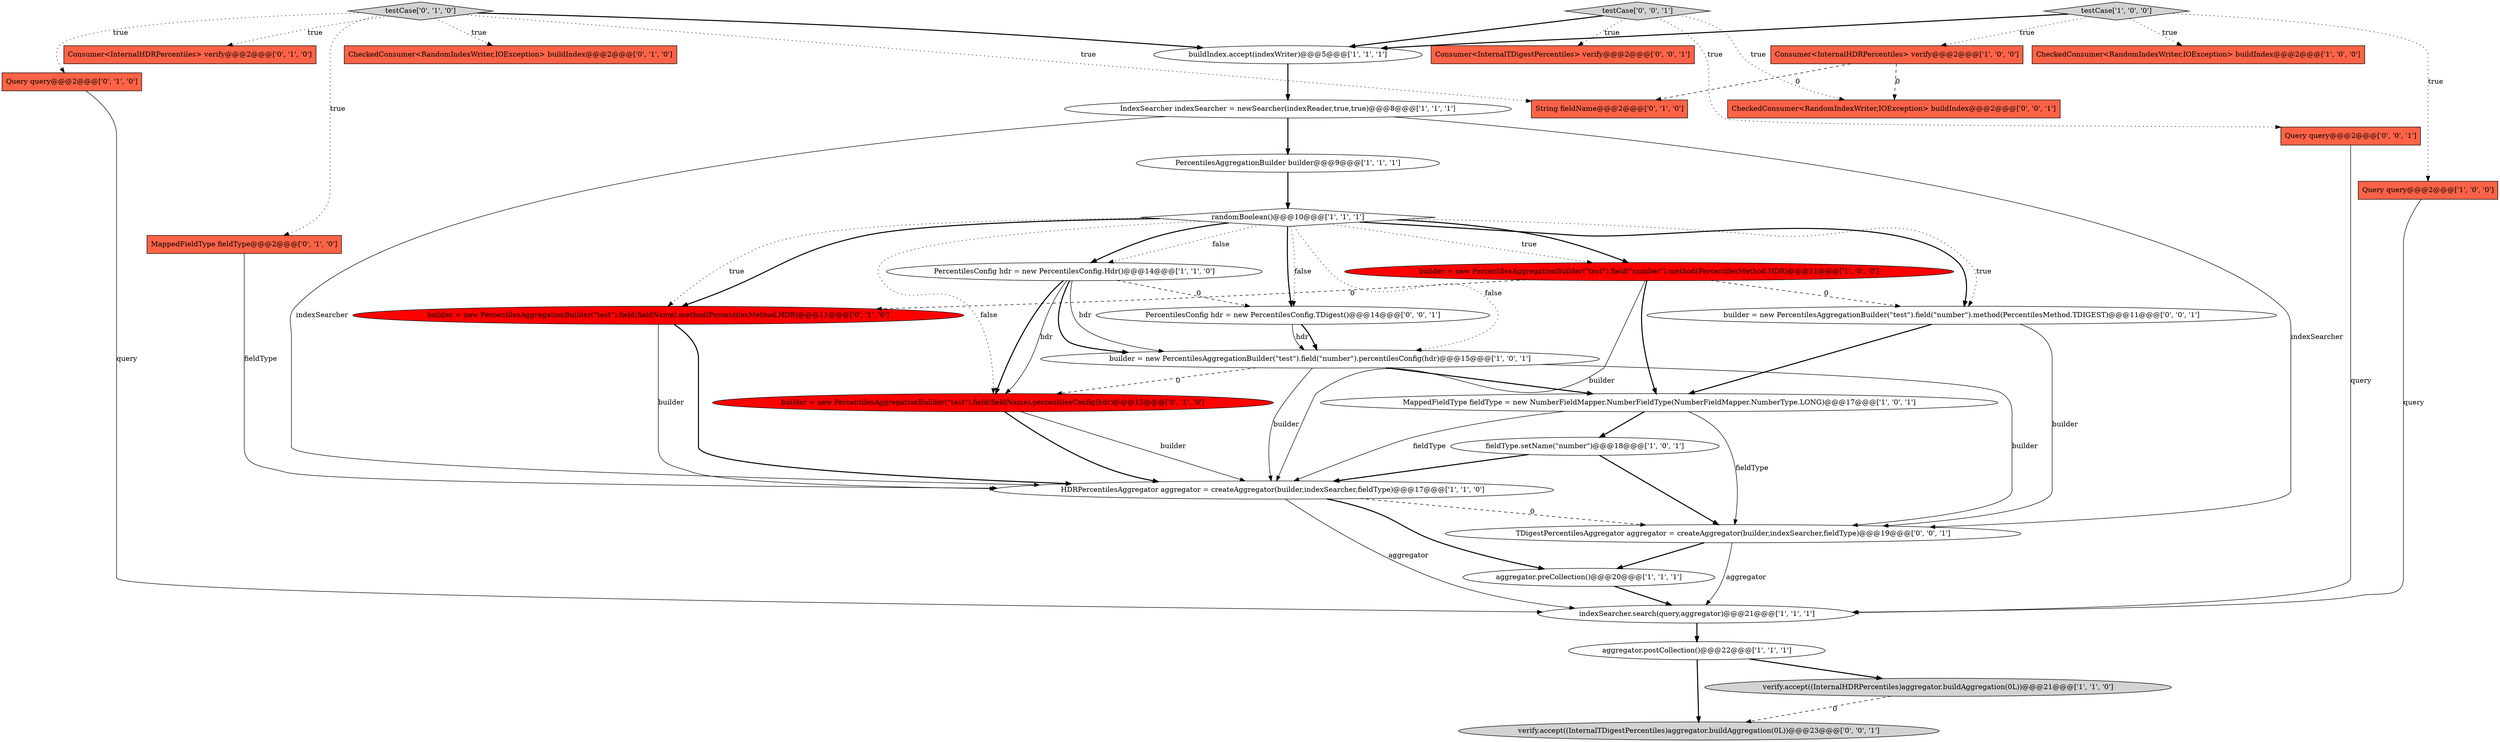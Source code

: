 digraph {
25 [style = filled, label = "String fieldName@@@2@@@['0', '1', '0']", fillcolor = tomato, shape = box image = "AAA1AAABBB2BBB"];
18 [style = filled, label = "Consumer<InternalHDRPercentiles> verify@@@2@@@['0', '1', '0']", fillcolor = tomato, shape = box image = "AAA0AAABBB2BBB"];
23 [style = filled, label = "testCase['0', '1', '0']", fillcolor = lightgray, shape = diamond image = "AAA0AAABBB2BBB"];
11 [style = filled, label = "MappedFieldType fieldType = new NumberFieldMapper.NumberFieldType(NumberFieldMapper.NumberType.LONG)@@@17@@@['1', '0', '1']", fillcolor = white, shape = ellipse image = "AAA0AAABBB1BBB"];
2 [style = filled, label = "buildIndex.accept(indexWriter)@@@5@@@['1', '1', '1']", fillcolor = white, shape = ellipse image = "AAA0AAABBB1BBB"];
9 [style = filled, label = "randomBoolean()@@@10@@@['1', '1', '1']", fillcolor = white, shape = diamond image = "AAA0AAABBB1BBB"];
20 [style = filled, label = "builder = new PercentilesAggregationBuilder(\"test\").field(fieldName).percentilesConfig(hdr)@@@15@@@['0', '1', '0']", fillcolor = red, shape = ellipse image = "AAA1AAABBB2BBB"];
12 [style = filled, label = "HDRPercentilesAggregator aggregator = createAggregator(builder,indexSearcher,fieldType)@@@17@@@['1', '1', '0']", fillcolor = white, shape = ellipse image = "AAA0AAABBB1BBB"];
15 [style = filled, label = "builder = new PercentilesAggregationBuilder(\"test\").field(\"number\").percentilesConfig(hdr)@@@15@@@['1', '0', '1']", fillcolor = white, shape = ellipse image = "AAA0AAABBB1BBB"];
24 [style = filled, label = "Query query@@@2@@@['0', '1', '0']", fillcolor = tomato, shape = box image = "AAA0AAABBB2BBB"];
3 [style = filled, label = "fieldType.setName(\"number\")@@@18@@@['1', '0', '1']", fillcolor = white, shape = ellipse image = "AAA0AAABBB1BBB"];
10 [style = filled, label = "Consumer<InternalHDRPercentiles> verify@@@2@@@['1', '0', '0']", fillcolor = tomato, shape = box image = "AAA1AAABBB1BBB"];
16 [style = filled, label = "aggregator.postCollection()@@@22@@@['1', '1', '1']", fillcolor = white, shape = ellipse image = "AAA0AAABBB1BBB"];
17 [style = filled, label = "PercentilesAggregationBuilder builder@@@9@@@['1', '1', '1']", fillcolor = white, shape = ellipse image = "AAA0AAABBB1BBB"];
27 [style = filled, label = "builder = new PercentilesAggregationBuilder(\"test\").field(\"number\").method(PercentilesMethod.TDIGEST)@@@11@@@['0', '0', '1']", fillcolor = white, shape = ellipse image = "AAA0AAABBB3BBB"];
31 [style = filled, label = "verify.accept((InternalTDigestPercentiles)aggregator.buildAggregation(0L))@@@23@@@['0', '0', '1']", fillcolor = lightgray, shape = ellipse image = "AAA0AAABBB3BBB"];
28 [style = filled, label = "Query query@@@2@@@['0', '0', '1']", fillcolor = tomato, shape = box image = "AAA0AAABBB3BBB"];
0 [style = filled, label = "indexSearcher.search(query,aggregator)@@@21@@@['1', '1', '1']", fillcolor = white, shape = ellipse image = "AAA0AAABBB1BBB"];
33 [style = filled, label = "testCase['0', '0', '1']", fillcolor = lightgray, shape = diamond image = "AAA0AAABBB3BBB"];
29 [style = filled, label = "CheckedConsumer<RandomIndexWriter,IOException> buildIndex@@@2@@@['0', '0', '1']", fillcolor = tomato, shape = box image = "AAA0AAABBB3BBB"];
6 [style = filled, label = "verify.accept((InternalHDRPercentiles)aggregator.buildAggregation(0L))@@@21@@@['1', '1', '0']", fillcolor = lightgray, shape = ellipse image = "AAA0AAABBB1BBB"];
32 [style = filled, label = "TDigestPercentilesAggregator aggregator = createAggregator(builder,indexSearcher,fieldType)@@@19@@@['0', '0', '1']", fillcolor = white, shape = ellipse image = "AAA0AAABBB3BBB"];
21 [style = filled, label = "CheckedConsumer<RandomIndexWriter,IOException> buildIndex@@@2@@@['0', '1', '0']", fillcolor = tomato, shape = box image = "AAA0AAABBB2BBB"];
7 [style = filled, label = "testCase['1', '0', '0']", fillcolor = lightgray, shape = diamond image = "AAA0AAABBB1BBB"];
19 [style = filled, label = "MappedFieldType fieldType@@@2@@@['0', '1', '0']", fillcolor = tomato, shape = box image = "AAA0AAABBB2BBB"];
14 [style = filled, label = "IndexSearcher indexSearcher = newSearcher(indexReader,true,true)@@@8@@@['1', '1', '1']", fillcolor = white, shape = ellipse image = "AAA0AAABBB1BBB"];
5 [style = filled, label = "Query query@@@2@@@['1', '0', '0']", fillcolor = tomato, shape = box image = "AAA0AAABBB1BBB"];
8 [style = filled, label = "PercentilesConfig hdr = new PercentilesConfig.Hdr()@@@14@@@['1', '1', '0']", fillcolor = white, shape = ellipse image = "AAA0AAABBB1BBB"];
4 [style = filled, label = "aggregator.preCollection()@@@20@@@['1', '1', '1']", fillcolor = white, shape = ellipse image = "AAA0AAABBB1BBB"];
13 [style = filled, label = "builder = new PercentilesAggregationBuilder(\"test\").field(\"number\").method(PercentilesMethod.HDR)@@@11@@@['1', '0', '0']", fillcolor = red, shape = ellipse image = "AAA1AAABBB1BBB"];
26 [style = filled, label = "Consumer<InternalTDigestPercentiles> verify@@@2@@@['0', '0', '1']", fillcolor = tomato, shape = box image = "AAA0AAABBB3BBB"];
30 [style = filled, label = "PercentilesConfig hdr = new PercentilesConfig.TDigest()@@@14@@@['0', '0', '1']", fillcolor = white, shape = ellipse image = "AAA0AAABBB3BBB"];
1 [style = filled, label = "CheckedConsumer<RandomIndexWriter,IOException> buildIndex@@@2@@@['1', '0', '0']", fillcolor = tomato, shape = box image = "AAA0AAABBB1BBB"];
22 [style = filled, label = "builder = new PercentilesAggregationBuilder(\"test\").field(fieldName).method(PercentilesMethod.HDR)@@@11@@@['0', '1', '0']", fillcolor = red, shape = ellipse image = "AAA1AAABBB2BBB"];
9->22 [style = bold, label=""];
9->15 [style = dotted, label="false"];
0->16 [style = bold, label=""];
15->20 [style = dashed, label="0"];
7->10 [style = dotted, label="true"];
8->15 [style = bold, label=""];
11->12 [style = solid, label="fieldType"];
24->0 [style = solid, label="query"];
27->32 [style = solid, label="builder"];
16->6 [style = bold, label=""];
17->9 [style = bold, label=""];
30->15 [style = solid, label="hdr"];
12->32 [style = dashed, label="0"];
33->28 [style = dotted, label="true"];
23->21 [style = dotted, label="true"];
15->12 [style = solid, label="builder"];
6->31 [style = dashed, label="0"];
8->15 [style = solid, label="hdr"];
14->17 [style = bold, label=""];
5->0 [style = solid, label="query"];
12->0 [style = solid, label="aggregator"];
9->30 [style = bold, label=""];
9->30 [style = dotted, label="false"];
22->12 [style = solid, label="builder"];
3->12 [style = bold, label=""];
23->19 [style = dotted, label="true"];
10->29 [style = dashed, label="0"];
9->8 [style = bold, label=""];
13->11 [style = bold, label=""];
33->26 [style = dotted, label="true"];
4->0 [style = bold, label=""];
14->12 [style = solid, label="indexSearcher"];
7->5 [style = dotted, label="true"];
9->27 [style = bold, label=""];
9->8 [style = dotted, label="false"];
9->27 [style = dotted, label="true"];
8->20 [style = solid, label="hdr"];
9->20 [style = dotted, label="false"];
8->20 [style = bold, label=""];
13->27 [style = dashed, label="0"];
15->11 [style = bold, label=""];
19->12 [style = solid, label="fieldType"];
15->32 [style = solid, label="builder"];
12->4 [style = bold, label=""];
11->3 [style = bold, label=""];
27->11 [style = bold, label=""];
23->18 [style = dotted, label="true"];
7->2 [style = bold, label=""];
22->12 [style = bold, label=""];
16->31 [style = bold, label=""];
9->13 [style = dotted, label="true"];
2->14 [style = bold, label=""];
20->12 [style = bold, label=""];
30->15 [style = bold, label=""];
20->12 [style = solid, label="builder"];
33->29 [style = dotted, label="true"];
11->32 [style = solid, label="fieldType"];
32->0 [style = solid, label="aggregator"];
8->30 [style = dashed, label="0"];
32->4 [style = bold, label=""];
23->2 [style = bold, label=""];
14->32 [style = solid, label="indexSearcher"];
3->32 [style = bold, label=""];
7->1 [style = dotted, label="true"];
9->22 [style = dotted, label="true"];
28->0 [style = solid, label="query"];
13->22 [style = dashed, label="0"];
23->24 [style = dotted, label="true"];
23->25 [style = dotted, label="true"];
33->2 [style = bold, label=""];
10->25 [style = dashed, label="0"];
13->12 [style = solid, label="builder"];
9->13 [style = bold, label=""];
}

